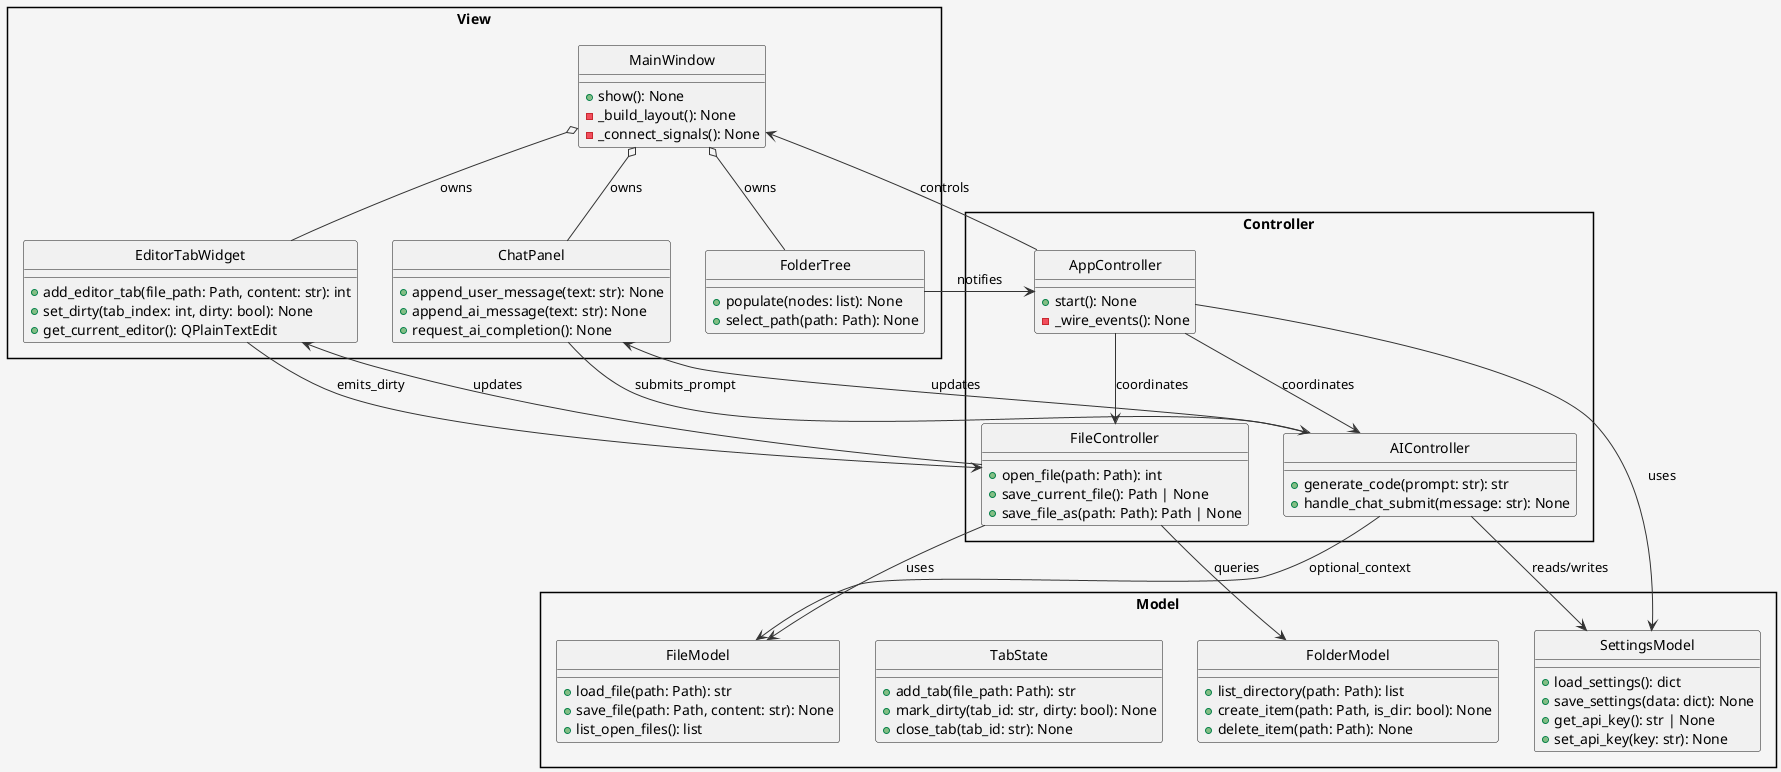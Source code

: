 @startuml ArchitectureDiagram
' MVC構造のクラス図。ControllerがModelとView間の仲介を行う。
skinparam style strictuml
skinparam packageStyle rectangle
skinparam backgroundColor #f5f5f5
skinparam ArrowColor #333333
skinparam ArrowThickness 1
skinparam defaultTextAlignment center

package "Model" {
  class FileModel {
    +load_file(path: Path): str
    +save_file(path: Path, content: str): None
    +list_open_files(): list
  }

  class FolderModel {
    +list_directory(path: Path): list
    +create_item(path: Path, is_dir: bool): None
    +delete_item(path: Path): None
  }

  class TabState {
    +add_tab(file_path: Path): str
    +mark_dirty(tab_id: str, dirty: bool): None
    +close_tab(tab_id: str): None
  }

  class SettingsModel {
    +load_settings(): dict
    +save_settings(data: dict): None
    +get_api_key(): str | None
    +set_api_key(key: str): None
  }
}

package "View" {
  class MainWindow {
    +show(): None
    -_build_layout(): None
    -_connect_signals(): None
  }

  class EditorTabWidget {
    +add_editor_tab(file_path: Path, content: str): int
    +set_dirty(tab_index: int, dirty: bool): None
    +get_current_editor(): QPlainTextEdit
  }

  class FolderTree {
    +populate(nodes: list): None
    +select_path(path: Path): None
  }

  class ChatPanel {
    +append_user_message(text: str): None
    +append_ai_message(text: str): None
    +request_ai_completion(): None
  }
}

package "Controller" {
  class AppController {
    +start(): None
    -_wire_events(): None
  }

  class FileController {
    +open_file(path: Path): int
    +save_current_file(): Path | None
    +save_file_as(path: Path): Path | None
  }

  class AIController {
    +generate_code(prompt: str): str
    +handle_chat_submit(message: str): None
  }
}

AppController --> MainWindow : controls
AppController --> FileController : coordinates
AppController --> AIController : coordinates
AppController --> SettingsModel : uses

FileController --> FileModel : uses
FileController --> EditorTabWidget : updates
FileController --> FolderModel : queries

AIController --> ChatPanel : updates
AIController --> SettingsModel : reads/writes
AIController --> FileModel : optional_context

MainWindow o-- EditorTabWidget : owns
MainWindow o-- FolderTree : owns
MainWindow o-- ChatPanel : owns

FolderTree --> AppController : notifies
EditorTabWidget --> FileController : emits_dirty
ChatPanel --> AIController : submits_prompt

@enduml
